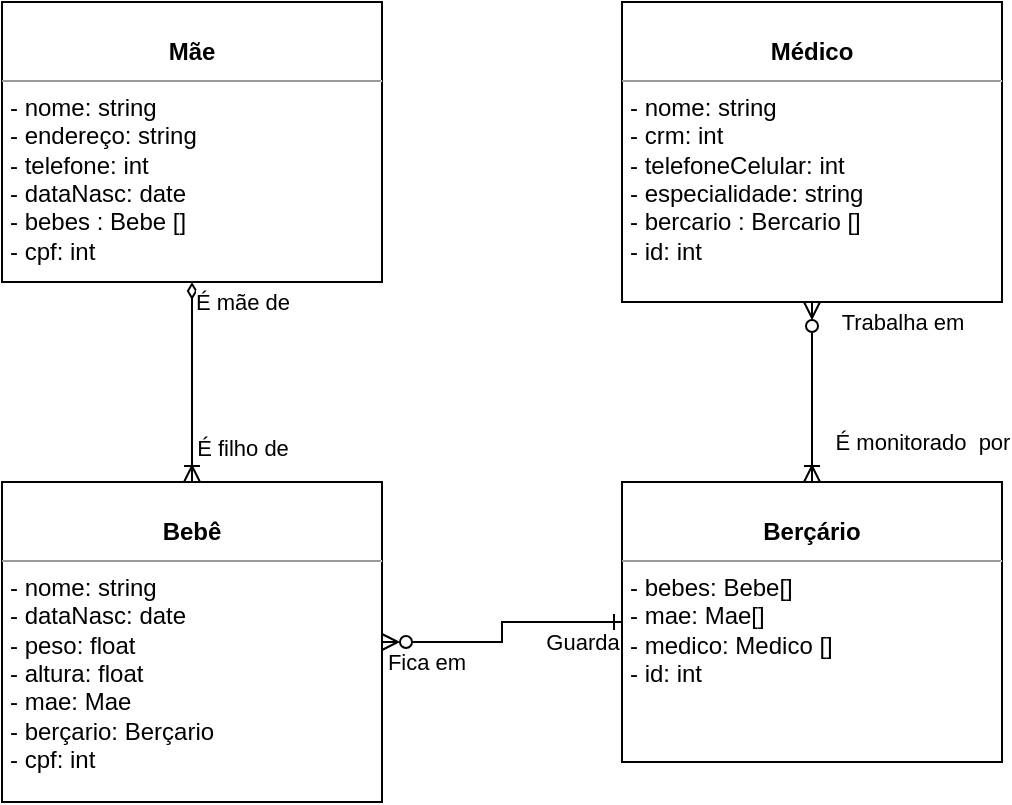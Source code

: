 <mxfile version="21.7.2" type="device">
  <diagram name="Page-1" id="c4acf3e9-155e-7222-9cf6-157b1a14988f">
    <mxGraphModel dx="880" dy="478" grid="1" gridSize="10" guides="1" tooltips="1" connect="1" arrows="1" fold="1" page="1" pageScale="1" pageWidth="850" pageHeight="1100" background="none" math="0" shadow="0">
      <root>
        <mxCell id="0" />
        <mxCell id="1" parent="0" />
        <mxCell id="_4xpYMSseJb_QyTllQsr-3" value="" style="edgeStyle=orthogonalEdgeStyle;rounded=0;orthogonalLoop=1;jettySize=auto;html=1;endArrow=ERoneToMany;endFill=0;startArrow=ERzeroToMany;startFill=0;" parent="1" edge="1">
          <mxGeometry relative="1" as="geometry">
            <mxPoint x="455" y="210" as="sourcePoint" />
            <mxPoint x="455" y="300" as="targetPoint" />
          </mxGeometry>
        </mxCell>
        <mxCell id="FLWdMsFdHV21Rx7sqP6U-1" value="Trabalha em" style="edgeLabel;html=1;align=center;verticalAlign=middle;resizable=0;points=[];" vertex="1" connectable="0" parent="_4xpYMSseJb_QyTllQsr-3">
          <mxGeometry x="-0.089" y="3" relative="1" as="geometry">
            <mxPoint x="42" y="-31" as="offset" />
          </mxGeometry>
        </mxCell>
        <mxCell id="FLWdMsFdHV21Rx7sqP6U-2" value="É monitorado&amp;nbsp; por" style="edgeLabel;html=1;align=center;verticalAlign=middle;resizable=0;points=[];" vertex="1" connectable="0" parent="_4xpYMSseJb_QyTllQsr-3">
          <mxGeometry x="0.556" relative="1" as="geometry">
            <mxPoint x="55" as="offset" />
          </mxGeometry>
        </mxCell>
        <mxCell id="5d2195bd80daf111-12" value="&lt;p style=&quot;margin:0px;margin-top:4px;text-align:center;&quot;&gt;&lt;br&gt;&lt;b&gt;Médico&lt;/b&gt;&lt;/p&gt;&lt;hr size=&quot;1&quot;&gt;&lt;p style=&quot;margin:0px;margin-left:4px;&quot;&gt;- nome: string&lt;br&gt;- crm: int&lt;/p&gt;&lt;p style=&quot;margin:0px;margin-left:4px;&quot;&gt;- telefoneCelular: int&lt;/p&gt;&lt;p style=&quot;margin:0px;margin-left:4px;&quot;&gt;- especialidade: string&lt;/p&gt;&lt;p style=&quot;margin:0px;margin-left:4px;&quot;&gt;- bercario : Bercario []&lt;/p&gt;&lt;p style=&quot;margin:0px;margin-left:4px;&quot;&gt;- id: int&lt;/p&gt;&lt;p style=&quot;margin:0px;margin-left:4px;&quot;&gt;&lt;br&gt;&lt;/p&gt;" style="verticalAlign=top;align=left;overflow=fill;fontSize=12;fontFamily=Helvetica;html=1;rounded=0;shadow=0;comic=0;labelBackgroundColor=none;strokeWidth=1" parent="1" vertex="1">
          <mxGeometry x="360" y="60" width="190" height="150" as="geometry" />
        </mxCell>
        <mxCell id="_4xpYMSseJb_QyTllQsr-2" value="" style="edgeStyle=orthogonalEdgeStyle;rounded=0;orthogonalLoop=1;jettySize=auto;html=1;endArrow=ERoneToMany;endFill=0;startArrow=diamondThin;startFill=0;" parent="1" source="5d2195bd80daf111-18" target="5d2195bd80daf111-19" edge="1">
          <mxGeometry relative="1" as="geometry" />
        </mxCell>
        <mxCell id="FLWdMsFdHV21Rx7sqP6U-5" value="É mãe de" style="edgeLabel;html=1;align=center;verticalAlign=middle;resizable=0;points=[];" vertex="1" connectable="0" parent="_4xpYMSseJb_QyTllQsr-2">
          <mxGeometry x="-0.7" y="3" relative="1" as="geometry">
            <mxPoint x="22" y="-5" as="offset" />
          </mxGeometry>
        </mxCell>
        <mxCell id="FLWdMsFdHV21Rx7sqP6U-6" value="É filho de" style="edgeLabel;html=1;align=center;verticalAlign=middle;resizable=0;points=[];" vertex="1" connectable="0" parent="_4xpYMSseJb_QyTllQsr-2">
          <mxGeometry x="0.66" y="3" relative="1" as="geometry">
            <mxPoint x="22" as="offset" />
          </mxGeometry>
        </mxCell>
        <mxCell id="5d2195bd80daf111-18" value="&lt;p style=&quot;margin:0px;margin-top:4px;text-align:center;&quot;&gt;&lt;br&gt;&lt;b&gt;Mãe&lt;/b&gt;&lt;/p&gt;&lt;hr size=&quot;1&quot;&gt;&lt;p style=&quot;margin:0px;margin-left:4px;&quot;&gt;- nome: string&lt;br&gt;- endereço: string&lt;/p&gt;&lt;p style=&quot;margin:0px;margin-left:4px;&quot;&gt;- telefone: int&lt;/p&gt;&lt;p style=&quot;margin:0px;margin-left:4px;&quot;&gt;- dataNasc: date&lt;/p&gt;&lt;p style=&quot;margin:0px;margin-left:4px;&quot;&gt;- bebes : Bebe []&lt;/p&gt;&lt;p style=&quot;margin:0px;margin-left:4px;&quot;&gt;- cpf: int&lt;/p&gt;" style="verticalAlign=top;align=left;overflow=fill;fontSize=12;fontFamily=Helvetica;html=1;rounded=0;shadow=0;comic=0;labelBackgroundColor=none;strokeWidth=1" parent="1" vertex="1">
          <mxGeometry x="50" y="60" width="190" height="140" as="geometry" />
        </mxCell>
        <mxCell id="_4xpYMSseJb_QyTllQsr-4" style="edgeStyle=orthogonalEdgeStyle;rounded=0;orthogonalLoop=1;jettySize=auto;html=1;endArrow=ERone;endFill=0;startArrow=ERzeroToMany;startFill=0;" parent="1" source="5d2195bd80daf111-19" target="5d2195bd80daf111-20" edge="1">
          <mxGeometry relative="1" as="geometry" />
        </mxCell>
        <mxCell id="FLWdMsFdHV21Rx7sqP6U-3" value="Guarda" style="edgeLabel;html=1;align=center;verticalAlign=middle;resizable=0;points=[];" vertex="1" connectable="0" parent="_4xpYMSseJb_QyTllQsr-4">
          <mxGeometry x="0.754" y="1" relative="1" as="geometry">
            <mxPoint x="-4" y="11" as="offset" />
          </mxGeometry>
        </mxCell>
        <mxCell id="FLWdMsFdHV21Rx7sqP6U-4" value="Fica em" style="edgeLabel;html=1;align=center;verticalAlign=middle;resizable=0;points=[];" vertex="1" connectable="0" parent="_4xpYMSseJb_QyTllQsr-4">
          <mxGeometry x="-0.661" y="-2" relative="1" as="geometry">
            <mxPoint y="8" as="offset" />
          </mxGeometry>
        </mxCell>
        <mxCell id="5d2195bd80daf111-19" value="&lt;p style=&quot;margin:0px;margin-top:4px;text-align:center;&quot;&gt;&lt;br&gt;&lt;b&gt;Bebê&lt;/b&gt;&lt;/p&gt;&lt;hr size=&quot;1&quot;&gt;&lt;p style=&quot;margin:0px;margin-left:4px;&quot;&gt;- nome: string&lt;br&gt;- dataNasc: date&lt;/p&gt;&lt;p style=&quot;margin:0px;margin-left:4px;&quot;&gt;- peso: float&lt;/p&gt;&lt;p style=&quot;margin:0px;margin-left:4px;&quot;&gt;- altura: float&lt;/p&gt;&lt;p style=&quot;margin:0px;margin-left:4px;&quot;&gt;- mae: Mae&lt;/p&gt;&lt;p style=&quot;margin:0px;margin-left:4px;&quot;&gt;- berçario: Berçario&lt;/p&gt;&lt;p style=&quot;margin:0px;margin-left:4px;&quot;&gt;- cpf: int&lt;/p&gt;" style="verticalAlign=top;align=left;overflow=fill;fontSize=12;fontFamily=Helvetica;html=1;rounded=0;shadow=0;comic=0;labelBackgroundColor=none;strokeWidth=1" parent="1" vertex="1">
          <mxGeometry x="50" y="300" width="190" height="160" as="geometry" />
        </mxCell>
        <mxCell id="5d2195bd80daf111-20" value="&lt;p style=&quot;margin:0px;margin-top:4px;text-align:center;&quot;&gt;&lt;br&gt;&lt;b&gt;Berçário&lt;/b&gt;&lt;br&gt;&lt;/p&gt;&lt;hr size=&quot;1&quot;&gt;&lt;p style=&quot;margin:0px;margin-left:4px;&quot;&gt;- bebes: Bebe[]&lt;br&gt;- mae: Mae[]&lt;/p&gt;&lt;p style=&quot;margin:0px;margin-left:4px;&quot;&gt;- medico: Medico []&lt;/p&gt;&lt;p style=&quot;margin:0px;margin-left:4px;&quot;&gt;- id: int&lt;/p&gt;&lt;p style=&quot;margin:0px;margin-left:4px;&quot;&gt;&lt;br&gt;&lt;/p&gt;&lt;p style=&quot;margin:0px;margin-left:4px;&quot;&gt;&lt;br&gt;&lt;/p&gt;&lt;p style=&quot;margin:0px;margin-left:4px;&quot;&gt;&lt;br&gt;&lt;/p&gt;" style="verticalAlign=top;align=left;overflow=fill;fontSize=12;fontFamily=Helvetica;html=1;rounded=0;shadow=0;comic=0;labelBackgroundColor=none;strokeWidth=1" parent="1" vertex="1">
          <mxGeometry x="360" y="300" width="190" height="140" as="geometry" />
        </mxCell>
      </root>
    </mxGraphModel>
  </diagram>
</mxfile>
